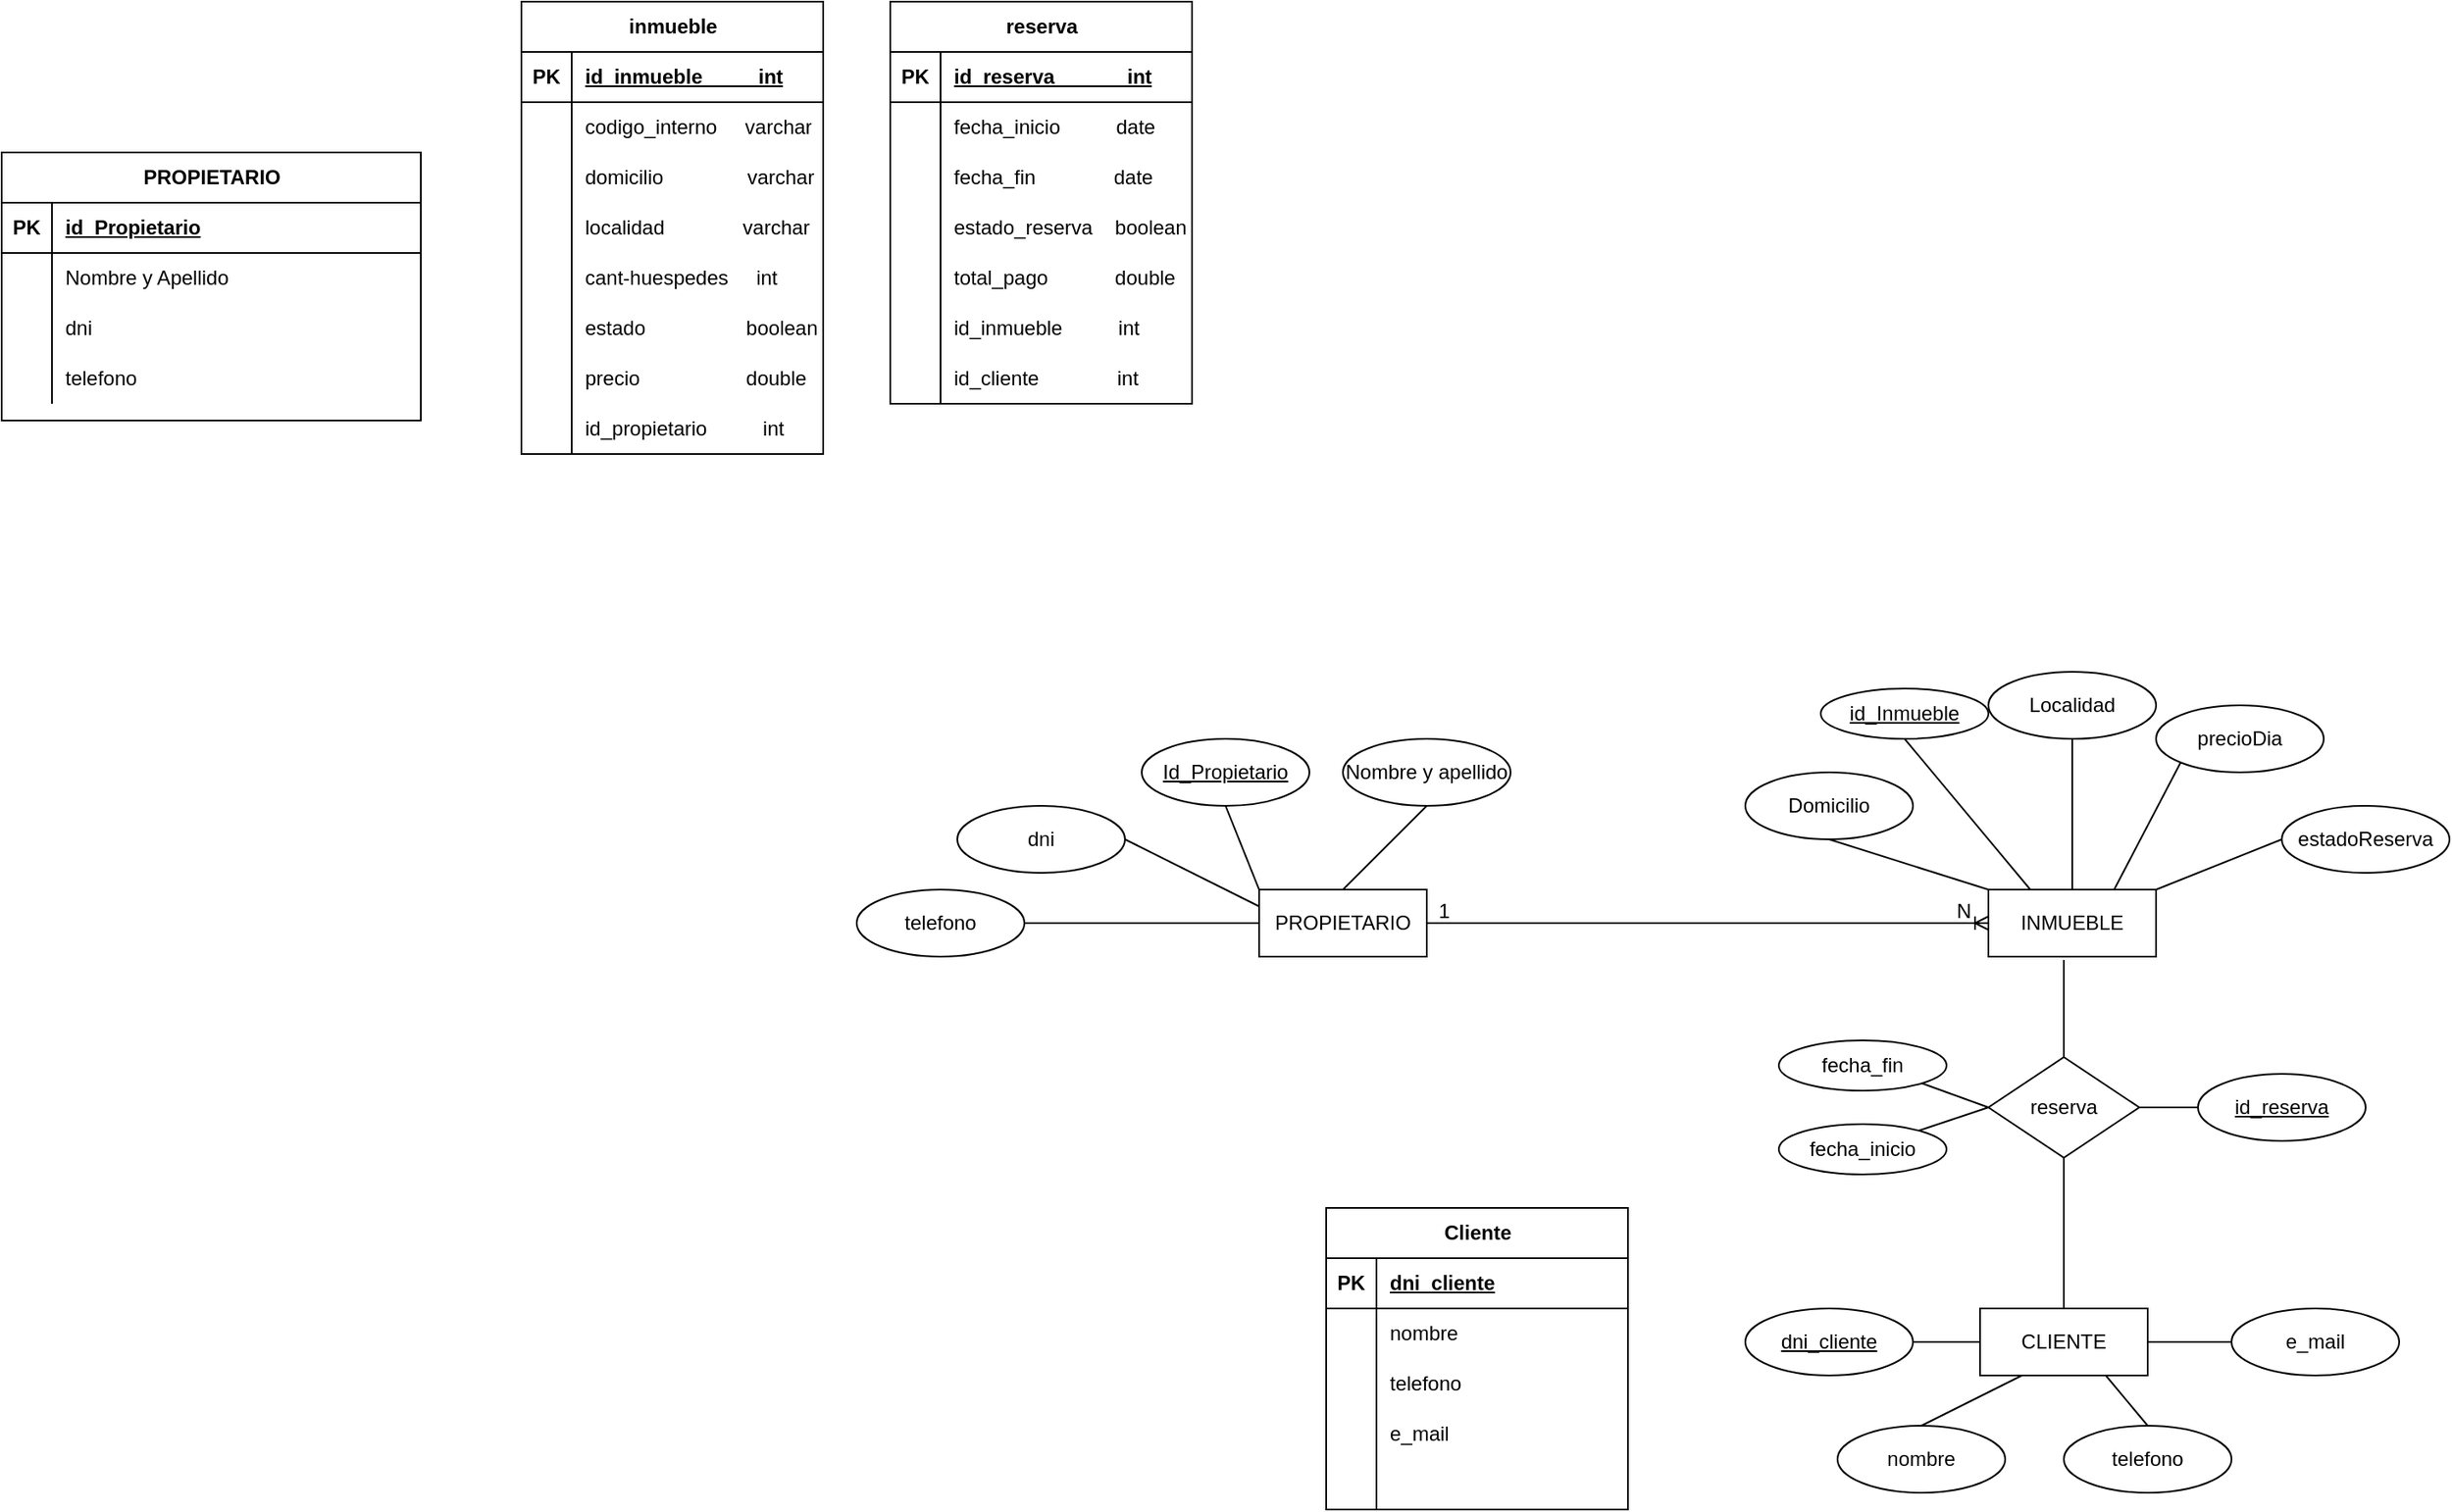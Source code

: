 <mxfile version="24.7.7">
  <diagram id="R2lEEEUBdFMjLlhIrx00" name="Page-1">
    <mxGraphModel dx="1776" dy="457" grid="1" gridSize="10" guides="1" tooltips="1" connect="1" arrows="1" fold="1" page="1" pageScale="1" pageWidth="850" pageHeight="1100" math="0" shadow="0" extFonts="Permanent Marker^https://fonts.googleapis.com/css?family=Permanent+Marker">
      <root>
        <mxCell id="0" />
        <mxCell id="1" parent="0" />
        <mxCell id="k9vTF0XzBGz0svsKnAaI-2" value="PROPIETARIO" style="whiteSpace=wrap;html=1;align=center;" parent="1" vertex="1">
          <mxGeometry x="-20" y="590" width="100" height="40" as="geometry" />
        </mxCell>
        <mxCell id="k9vTF0XzBGz0svsKnAaI-3" value="INMUEBLE" style="whiteSpace=wrap;html=1;align=center;" parent="1" vertex="1">
          <mxGeometry x="415" y="590" width="100" height="40" as="geometry" />
        </mxCell>
        <mxCell id="k9vTF0XzBGz0svsKnAaI-5" value="Id_Propietario" style="ellipse;whiteSpace=wrap;html=1;align=center;fontStyle=4;" parent="1" vertex="1">
          <mxGeometry x="-90" y="500" width="100" height="40" as="geometry" />
        </mxCell>
        <mxCell id="k9vTF0XzBGz0svsKnAaI-6" value="" style="endArrow=none;html=1;rounded=0;entryX=0;entryY=0;entryDx=0;entryDy=0;exitX=0.5;exitY=1;exitDx=0;exitDy=0;" parent="1" source="k9vTF0XzBGz0svsKnAaI-5" target="k9vTF0XzBGz0svsKnAaI-2" edge="1">
          <mxGeometry relative="1" as="geometry">
            <mxPoint x="-20" y="530" as="sourcePoint" />
            <mxPoint x="140" y="530" as="targetPoint" />
          </mxGeometry>
        </mxCell>
        <mxCell id="k9vTF0XzBGz0svsKnAaI-7" value="Domicilio" style="ellipse;whiteSpace=wrap;html=1;align=center;" parent="1" vertex="1">
          <mxGeometry x="270" y="520" width="100" height="40" as="geometry" />
        </mxCell>
        <mxCell id="k9vTF0XzBGz0svsKnAaI-9" value="" style="endArrow=none;html=1;rounded=0;exitX=0.5;exitY=1;exitDx=0;exitDy=0;entryX=0;entryY=0;entryDx=0;entryDy=0;" parent="1" source="k9vTF0XzBGz0svsKnAaI-7" target="k9vTF0XzBGz0svsKnAaI-3" edge="1">
          <mxGeometry relative="1" as="geometry">
            <mxPoint x="220" y="650" as="sourcePoint" />
            <mxPoint x="380" y="650" as="targetPoint" />
          </mxGeometry>
        </mxCell>
        <mxCell id="k9vTF0XzBGz0svsKnAaI-10" value="Nombre y apellido" style="ellipse;whiteSpace=wrap;html=1;align=center;" parent="1" vertex="1">
          <mxGeometry x="30" y="500" width="100" height="40" as="geometry" />
        </mxCell>
        <mxCell id="k9vTF0XzBGz0svsKnAaI-11" value="" style="endArrow=none;html=1;rounded=0;exitX=0.5;exitY=0;exitDx=0;exitDy=0;entryX=0.5;entryY=1;entryDx=0;entryDy=0;" parent="1" source="k9vTF0XzBGz0svsKnAaI-2" target="k9vTF0XzBGz0svsKnAaI-10" edge="1">
          <mxGeometry relative="1" as="geometry">
            <mxPoint x="220" y="620" as="sourcePoint" />
            <mxPoint x="380" y="620" as="targetPoint" />
          </mxGeometry>
        </mxCell>
        <mxCell id="k9vTF0XzBGz0svsKnAaI-12" value="dni" style="ellipse;whiteSpace=wrap;html=1;align=center;" parent="1" vertex="1">
          <mxGeometry x="-200" y="540" width="100" height="40" as="geometry" />
        </mxCell>
        <mxCell id="k9vTF0XzBGz0svsKnAaI-13" value="" style="endArrow=none;html=1;rounded=0;exitX=1;exitY=0.5;exitDx=0;exitDy=0;entryX=0;entryY=0.25;entryDx=0;entryDy=0;" parent="1" source="k9vTF0XzBGz0svsKnAaI-12" target="k9vTF0XzBGz0svsKnAaI-2" edge="1">
          <mxGeometry relative="1" as="geometry">
            <mxPoint x="-110" y="570" as="sourcePoint" />
            <mxPoint x="50" y="570" as="targetPoint" />
          </mxGeometry>
        </mxCell>
        <mxCell id="k9vTF0XzBGz0svsKnAaI-15" value="id_Inmueble" style="ellipse;whiteSpace=wrap;html=1;align=center;fontStyle=4;" parent="1" vertex="1">
          <mxGeometry x="315" y="470" width="100" height="30" as="geometry" />
        </mxCell>
        <mxCell id="k9vTF0XzBGz0svsKnAaI-16" value="" style="endArrow=none;html=1;rounded=0;exitX=0.5;exitY=1;exitDx=0;exitDy=0;entryX=0.25;entryY=0;entryDx=0;entryDy=0;" parent="1" source="k9vTF0XzBGz0svsKnAaI-15" target="k9vTF0XzBGz0svsKnAaI-3" edge="1">
          <mxGeometry relative="1" as="geometry">
            <mxPoint x="300" y="570" as="sourcePoint" />
            <mxPoint x="460" y="570" as="targetPoint" />
          </mxGeometry>
        </mxCell>
        <mxCell id="k9vTF0XzBGz0svsKnAaI-17" value="Localidad" style="ellipse;whiteSpace=wrap;html=1;align=center;" parent="1" vertex="1">
          <mxGeometry x="415" y="460" width="100" height="40" as="geometry" />
        </mxCell>
        <mxCell id="k9vTF0XzBGz0svsKnAaI-18" value="" style="endArrow=none;html=1;rounded=0;exitX=0.5;exitY=1;exitDx=0;exitDy=0;entryX=0.5;entryY=0;entryDx=0;entryDy=0;" parent="1" source="k9vTF0XzBGz0svsKnAaI-17" target="k9vTF0XzBGz0svsKnAaI-3" edge="1">
          <mxGeometry relative="1" as="geometry">
            <mxPoint x="300" y="570" as="sourcePoint" />
            <mxPoint x="460" y="570" as="targetPoint" />
          </mxGeometry>
        </mxCell>
        <mxCell id="k9vTF0XzBGz0svsKnAaI-19" value="precioDia" style="ellipse;whiteSpace=wrap;html=1;align=center;" parent="1" vertex="1">
          <mxGeometry x="515" y="480" width="100" height="40" as="geometry" />
        </mxCell>
        <mxCell id="k9vTF0XzBGz0svsKnAaI-20" value="" style="endArrow=none;html=1;rounded=0;exitX=0.75;exitY=0;exitDx=0;exitDy=0;entryX=0;entryY=1;entryDx=0;entryDy=0;" parent="1" source="k9vTF0XzBGz0svsKnAaI-3" target="k9vTF0XzBGz0svsKnAaI-19" edge="1">
          <mxGeometry relative="1" as="geometry">
            <mxPoint x="500" y="570" as="sourcePoint" />
            <mxPoint x="660" y="570" as="targetPoint" />
          </mxGeometry>
        </mxCell>
        <mxCell id="k9vTF0XzBGz0svsKnAaI-21" value="estadoReserva" style="ellipse;whiteSpace=wrap;html=1;align=center;" parent="1" vertex="1">
          <mxGeometry x="590" y="540" width="100" height="40" as="geometry" />
        </mxCell>
        <mxCell id="k9vTF0XzBGz0svsKnAaI-22" value="" style="endArrow=none;html=1;rounded=0;exitX=1;exitY=0;exitDx=0;exitDy=0;entryX=0;entryY=0.5;entryDx=0;entryDy=0;" parent="1" source="k9vTF0XzBGz0svsKnAaI-3" target="k9vTF0XzBGz0svsKnAaI-21" edge="1">
          <mxGeometry relative="1" as="geometry">
            <mxPoint x="500" y="570" as="sourcePoint" />
            <mxPoint x="660" y="570" as="targetPoint" />
          </mxGeometry>
        </mxCell>
        <mxCell id="36W9TTaz1gDTh8flbX_E-1" value="inmueble" style="shape=table;startSize=30;container=1;collapsible=1;childLayout=tableLayout;fixedRows=1;rowLines=0;fontStyle=1;align=center;resizeLast=1;html=1;" vertex="1" parent="1">
          <mxGeometry x="-460" y="60" width="180" height="270" as="geometry" />
        </mxCell>
        <mxCell id="36W9TTaz1gDTh8flbX_E-2" value="" style="shape=tableRow;horizontal=0;startSize=0;swimlaneHead=0;swimlaneBody=0;fillColor=none;collapsible=0;dropTarget=0;points=[[0,0.5],[1,0.5]];portConstraint=eastwest;top=0;left=0;right=0;bottom=1;" vertex="1" parent="36W9TTaz1gDTh8flbX_E-1">
          <mxGeometry y="30" width="180" height="30" as="geometry" />
        </mxCell>
        <mxCell id="36W9TTaz1gDTh8flbX_E-3" value="PK" style="shape=partialRectangle;connectable=0;fillColor=none;top=0;left=0;bottom=0;right=0;fontStyle=1;overflow=hidden;whiteSpace=wrap;html=1;" vertex="1" parent="36W9TTaz1gDTh8flbX_E-2">
          <mxGeometry width="30" height="30" as="geometry">
            <mxRectangle width="30" height="30" as="alternateBounds" />
          </mxGeometry>
        </mxCell>
        <mxCell id="36W9TTaz1gDTh8flbX_E-4" value="id_inmueble&amp;nbsp; &amp;nbsp; &amp;nbsp; &amp;nbsp; &amp;nbsp; int" style="shape=partialRectangle;connectable=0;fillColor=none;top=0;left=0;bottom=0;right=0;align=left;spacingLeft=6;fontStyle=5;overflow=hidden;whiteSpace=wrap;html=1;" vertex="1" parent="36W9TTaz1gDTh8flbX_E-2">
          <mxGeometry x="30" width="150" height="30" as="geometry">
            <mxRectangle width="150" height="30" as="alternateBounds" />
          </mxGeometry>
        </mxCell>
        <mxCell id="36W9TTaz1gDTh8flbX_E-5" value="" style="shape=tableRow;horizontal=0;startSize=0;swimlaneHead=0;swimlaneBody=0;fillColor=none;collapsible=0;dropTarget=0;points=[[0,0.5],[1,0.5]];portConstraint=eastwest;top=0;left=0;right=0;bottom=0;" vertex="1" parent="36W9TTaz1gDTh8flbX_E-1">
          <mxGeometry y="60" width="180" height="30" as="geometry" />
        </mxCell>
        <mxCell id="36W9TTaz1gDTh8flbX_E-6" value="" style="shape=partialRectangle;connectable=0;fillColor=none;top=0;left=0;bottom=0;right=0;editable=1;overflow=hidden;whiteSpace=wrap;html=1;" vertex="1" parent="36W9TTaz1gDTh8flbX_E-5">
          <mxGeometry width="30" height="30" as="geometry">
            <mxRectangle width="30" height="30" as="alternateBounds" />
          </mxGeometry>
        </mxCell>
        <mxCell id="36W9TTaz1gDTh8flbX_E-7" value="codigo_interno&amp;nbsp; &amp;nbsp; &amp;nbsp;varchar" style="shape=partialRectangle;connectable=0;fillColor=none;top=0;left=0;bottom=0;right=0;align=left;spacingLeft=6;overflow=hidden;whiteSpace=wrap;html=1;" vertex="1" parent="36W9TTaz1gDTh8flbX_E-5">
          <mxGeometry x="30" width="150" height="30" as="geometry">
            <mxRectangle width="150" height="30" as="alternateBounds" />
          </mxGeometry>
        </mxCell>
        <mxCell id="36W9TTaz1gDTh8flbX_E-8" value="" style="shape=tableRow;horizontal=0;startSize=0;swimlaneHead=0;swimlaneBody=0;fillColor=none;collapsible=0;dropTarget=0;points=[[0,0.5],[1,0.5]];portConstraint=eastwest;top=0;left=0;right=0;bottom=0;" vertex="1" parent="36W9TTaz1gDTh8flbX_E-1">
          <mxGeometry y="90" width="180" height="30" as="geometry" />
        </mxCell>
        <mxCell id="36W9TTaz1gDTh8flbX_E-9" value="" style="shape=partialRectangle;connectable=0;fillColor=none;top=0;left=0;bottom=0;right=0;editable=1;overflow=hidden;whiteSpace=wrap;html=1;" vertex="1" parent="36W9TTaz1gDTh8flbX_E-8">
          <mxGeometry width="30" height="30" as="geometry">
            <mxRectangle width="30" height="30" as="alternateBounds" />
          </mxGeometry>
        </mxCell>
        <mxCell id="36W9TTaz1gDTh8flbX_E-10" value="domicilio&amp;nbsp; &amp;nbsp; &amp;nbsp; &amp;nbsp; &amp;nbsp; &amp;nbsp; &amp;nbsp; &amp;nbsp;varchar" style="shape=partialRectangle;connectable=0;fillColor=none;top=0;left=0;bottom=0;right=0;align=left;spacingLeft=6;overflow=hidden;whiteSpace=wrap;html=1;" vertex="1" parent="36W9TTaz1gDTh8flbX_E-8">
          <mxGeometry x="30" width="150" height="30" as="geometry">
            <mxRectangle width="150" height="30" as="alternateBounds" />
          </mxGeometry>
        </mxCell>
        <mxCell id="36W9TTaz1gDTh8flbX_E-11" value="" style="shape=tableRow;horizontal=0;startSize=0;swimlaneHead=0;swimlaneBody=0;fillColor=none;collapsible=0;dropTarget=0;points=[[0,0.5],[1,0.5]];portConstraint=eastwest;top=0;left=0;right=0;bottom=0;" vertex="1" parent="36W9TTaz1gDTh8flbX_E-1">
          <mxGeometry y="120" width="180" height="30" as="geometry" />
        </mxCell>
        <mxCell id="36W9TTaz1gDTh8flbX_E-12" value="" style="shape=partialRectangle;connectable=0;fillColor=none;top=0;left=0;bottom=0;right=0;editable=1;overflow=hidden;whiteSpace=wrap;html=1;" vertex="1" parent="36W9TTaz1gDTh8flbX_E-11">
          <mxGeometry width="30" height="30" as="geometry">
            <mxRectangle width="30" height="30" as="alternateBounds" />
          </mxGeometry>
        </mxCell>
        <mxCell id="36W9TTaz1gDTh8flbX_E-13" value="localidad&amp;nbsp; &amp;nbsp; &amp;nbsp; &amp;nbsp; &amp;nbsp; &amp;nbsp; &amp;nbsp; varchar" style="shape=partialRectangle;connectable=0;fillColor=none;top=0;left=0;bottom=0;right=0;align=left;spacingLeft=6;overflow=hidden;whiteSpace=wrap;html=1;" vertex="1" parent="36W9TTaz1gDTh8flbX_E-11">
          <mxGeometry x="30" width="150" height="30" as="geometry">
            <mxRectangle width="150" height="30" as="alternateBounds" />
          </mxGeometry>
        </mxCell>
        <mxCell id="36W9TTaz1gDTh8flbX_E-39" value="" style="shape=tableRow;horizontal=0;startSize=0;swimlaneHead=0;swimlaneBody=0;fillColor=none;collapsible=0;dropTarget=0;points=[[0,0.5],[1,0.5]];portConstraint=eastwest;top=0;left=0;right=0;bottom=0;" vertex="1" parent="36W9TTaz1gDTh8flbX_E-1">
          <mxGeometry y="150" width="180" height="30" as="geometry" />
        </mxCell>
        <mxCell id="36W9TTaz1gDTh8flbX_E-40" value="" style="shape=partialRectangle;connectable=0;fillColor=none;top=0;left=0;bottom=0;right=0;editable=1;overflow=hidden;whiteSpace=wrap;html=1;" vertex="1" parent="36W9TTaz1gDTh8flbX_E-39">
          <mxGeometry width="30" height="30" as="geometry">
            <mxRectangle width="30" height="30" as="alternateBounds" />
          </mxGeometry>
        </mxCell>
        <mxCell id="36W9TTaz1gDTh8flbX_E-41" value="cant-huespedes&amp;nbsp; &amp;nbsp; &amp;nbsp;int" style="shape=partialRectangle;connectable=0;fillColor=none;top=0;left=0;bottom=0;right=0;align=left;spacingLeft=6;overflow=hidden;whiteSpace=wrap;html=1;" vertex="1" parent="36W9TTaz1gDTh8flbX_E-39">
          <mxGeometry x="30" width="150" height="30" as="geometry">
            <mxRectangle width="150" height="30" as="alternateBounds" />
          </mxGeometry>
        </mxCell>
        <mxCell id="36W9TTaz1gDTh8flbX_E-42" value="" style="shape=tableRow;horizontal=0;startSize=0;swimlaneHead=0;swimlaneBody=0;fillColor=none;collapsible=0;dropTarget=0;points=[[0,0.5],[1,0.5]];portConstraint=eastwest;top=0;left=0;right=0;bottom=0;" vertex="1" parent="36W9TTaz1gDTh8flbX_E-1">
          <mxGeometry y="180" width="180" height="30" as="geometry" />
        </mxCell>
        <mxCell id="36W9TTaz1gDTh8flbX_E-43" value="" style="shape=partialRectangle;connectable=0;fillColor=none;top=0;left=0;bottom=0;right=0;editable=1;overflow=hidden;whiteSpace=wrap;html=1;" vertex="1" parent="36W9TTaz1gDTh8flbX_E-42">
          <mxGeometry width="30" height="30" as="geometry">
            <mxRectangle width="30" height="30" as="alternateBounds" />
          </mxGeometry>
        </mxCell>
        <mxCell id="36W9TTaz1gDTh8flbX_E-44" value="estado&amp;nbsp; &amp;nbsp; &amp;nbsp; &amp;nbsp; &amp;nbsp; &amp;nbsp; &amp;nbsp; &amp;nbsp; &amp;nbsp; boolean" style="shape=partialRectangle;connectable=0;fillColor=none;top=0;left=0;bottom=0;right=0;align=left;spacingLeft=6;overflow=hidden;whiteSpace=wrap;html=1;" vertex="1" parent="36W9TTaz1gDTh8flbX_E-42">
          <mxGeometry x="30" width="150" height="30" as="geometry">
            <mxRectangle width="150" height="30" as="alternateBounds" />
          </mxGeometry>
        </mxCell>
        <mxCell id="36W9TTaz1gDTh8flbX_E-45" value="" style="shape=tableRow;horizontal=0;startSize=0;swimlaneHead=0;swimlaneBody=0;fillColor=none;collapsible=0;dropTarget=0;points=[[0,0.5],[1,0.5]];portConstraint=eastwest;top=0;left=0;right=0;bottom=0;" vertex="1" parent="36W9TTaz1gDTh8flbX_E-1">
          <mxGeometry y="210" width="180" height="30" as="geometry" />
        </mxCell>
        <mxCell id="36W9TTaz1gDTh8flbX_E-46" value="" style="shape=partialRectangle;connectable=0;fillColor=none;top=0;left=0;bottom=0;right=0;editable=1;overflow=hidden;whiteSpace=wrap;html=1;" vertex="1" parent="36W9TTaz1gDTh8flbX_E-45">
          <mxGeometry width="30" height="30" as="geometry">
            <mxRectangle width="30" height="30" as="alternateBounds" />
          </mxGeometry>
        </mxCell>
        <mxCell id="36W9TTaz1gDTh8flbX_E-47" value="precio&amp;nbsp; &amp;nbsp; &amp;nbsp; &amp;nbsp; &amp;nbsp; &amp;nbsp; &amp;nbsp; &amp;nbsp; &amp;nbsp; &amp;nbsp;double" style="shape=partialRectangle;connectable=0;fillColor=none;top=0;left=0;bottom=0;right=0;align=left;spacingLeft=6;overflow=hidden;whiteSpace=wrap;html=1;" vertex="1" parent="36W9TTaz1gDTh8flbX_E-45">
          <mxGeometry x="30" width="150" height="30" as="geometry">
            <mxRectangle width="150" height="30" as="alternateBounds" />
          </mxGeometry>
        </mxCell>
        <mxCell id="36W9TTaz1gDTh8flbX_E-48" value="" style="shape=tableRow;horizontal=0;startSize=0;swimlaneHead=0;swimlaneBody=0;fillColor=none;collapsible=0;dropTarget=0;points=[[0,0.5],[1,0.5]];portConstraint=eastwest;top=0;left=0;right=0;bottom=0;" vertex="1" parent="36W9TTaz1gDTh8flbX_E-1">
          <mxGeometry y="240" width="180" height="30" as="geometry" />
        </mxCell>
        <mxCell id="36W9TTaz1gDTh8flbX_E-49" value="" style="shape=partialRectangle;connectable=0;fillColor=none;top=0;left=0;bottom=0;right=0;editable=1;overflow=hidden;whiteSpace=wrap;html=1;" vertex="1" parent="36W9TTaz1gDTh8flbX_E-48">
          <mxGeometry width="30" height="30" as="geometry">
            <mxRectangle width="30" height="30" as="alternateBounds" />
          </mxGeometry>
        </mxCell>
        <mxCell id="36W9TTaz1gDTh8flbX_E-50" value="id_propietario&amp;nbsp; &amp;nbsp; &amp;nbsp; &amp;nbsp; &amp;nbsp; int" style="shape=partialRectangle;connectable=0;fillColor=none;top=0;left=0;bottom=0;right=0;align=left;spacingLeft=6;overflow=hidden;whiteSpace=wrap;html=1;" vertex="1" parent="36W9TTaz1gDTh8flbX_E-48">
          <mxGeometry x="30" width="150" height="30" as="geometry">
            <mxRectangle width="150" height="30" as="alternateBounds" />
          </mxGeometry>
        </mxCell>
        <mxCell id="68LKa66sTXBmh44X6Io9-14" value="reserva" style="shape=rhombus;perimeter=rhombusPerimeter;whiteSpace=wrap;html=1;align=center;" vertex="1" parent="1">
          <mxGeometry x="415" y="690" width="90" height="60" as="geometry" />
        </mxCell>
        <mxCell id="BcZlym96W-LgVOCmp7MK-17" value="PROPIETARIO" style="shape=table;startSize=30;container=1;collapsible=1;childLayout=tableLayout;fixedRows=1;rowLines=0;fontStyle=1;align=center;resizeLast=1;html=1;" vertex="1" parent="1">
          <mxGeometry x="-770" y="150" width="250" height="160" as="geometry" />
        </mxCell>
        <mxCell id="BcZlym96W-LgVOCmp7MK-18" value="" style="shape=tableRow;horizontal=0;startSize=0;swimlaneHead=0;swimlaneBody=0;fillColor=none;collapsible=0;dropTarget=0;points=[[0,0.5],[1,0.5]];portConstraint=eastwest;top=0;left=0;right=0;bottom=1;" vertex="1" parent="BcZlym96W-LgVOCmp7MK-17">
          <mxGeometry y="30" width="250" height="30" as="geometry" />
        </mxCell>
        <mxCell id="BcZlym96W-LgVOCmp7MK-19" value="PK" style="shape=partialRectangle;connectable=0;fillColor=none;top=0;left=0;bottom=0;right=0;fontStyle=1;overflow=hidden;whiteSpace=wrap;html=1;" vertex="1" parent="BcZlym96W-LgVOCmp7MK-18">
          <mxGeometry width="30" height="30" as="geometry">
            <mxRectangle width="30" height="30" as="alternateBounds" />
          </mxGeometry>
        </mxCell>
        <mxCell id="BcZlym96W-LgVOCmp7MK-20" value="id_Propietario" style="shape=partialRectangle;connectable=0;fillColor=none;top=0;left=0;bottom=0;right=0;align=left;spacingLeft=6;fontStyle=5;overflow=hidden;whiteSpace=wrap;html=1;" vertex="1" parent="BcZlym96W-LgVOCmp7MK-18">
          <mxGeometry x="30" width="220" height="30" as="geometry">
            <mxRectangle width="220" height="30" as="alternateBounds" />
          </mxGeometry>
        </mxCell>
        <mxCell id="BcZlym96W-LgVOCmp7MK-21" value="" style="shape=tableRow;horizontal=0;startSize=0;swimlaneHead=0;swimlaneBody=0;fillColor=none;collapsible=0;dropTarget=0;points=[[0,0.5],[1,0.5]];portConstraint=eastwest;top=0;left=0;right=0;bottom=0;" vertex="1" parent="BcZlym96W-LgVOCmp7MK-17">
          <mxGeometry y="60" width="250" height="30" as="geometry" />
        </mxCell>
        <mxCell id="BcZlym96W-LgVOCmp7MK-22" value="" style="shape=partialRectangle;connectable=0;fillColor=none;top=0;left=0;bottom=0;right=0;editable=1;overflow=hidden;whiteSpace=wrap;html=1;" vertex="1" parent="BcZlym96W-LgVOCmp7MK-21">
          <mxGeometry width="30" height="30" as="geometry">
            <mxRectangle width="30" height="30" as="alternateBounds" />
          </mxGeometry>
        </mxCell>
        <mxCell id="BcZlym96W-LgVOCmp7MK-23" value="Nombre y Apellido" style="shape=partialRectangle;connectable=0;fillColor=none;top=0;left=0;bottom=0;right=0;align=left;spacingLeft=6;overflow=hidden;whiteSpace=wrap;html=1;" vertex="1" parent="BcZlym96W-LgVOCmp7MK-21">
          <mxGeometry x="30" width="220" height="30" as="geometry">
            <mxRectangle width="220" height="30" as="alternateBounds" />
          </mxGeometry>
        </mxCell>
        <mxCell id="BcZlym96W-LgVOCmp7MK-24" value="" style="shape=tableRow;horizontal=0;startSize=0;swimlaneHead=0;swimlaneBody=0;fillColor=none;collapsible=0;dropTarget=0;points=[[0,0.5],[1,0.5]];portConstraint=eastwest;top=0;left=0;right=0;bottom=0;" vertex="1" parent="BcZlym96W-LgVOCmp7MK-17">
          <mxGeometry y="90" width="250" height="30" as="geometry" />
        </mxCell>
        <mxCell id="BcZlym96W-LgVOCmp7MK-25" value="" style="shape=partialRectangle;connectable=0;fillColor=none;top=0;left=0;bottom=0;right=0;editable=1;overflow=hidden;whiteSpace=wrap;html=1;" vertex="1" parent="BcZlym96W-LgVOCmp7MK-24">
          <mxGeometry width="30" height="30" as="geometry">
            <mxRectangle width="30" height="30" as="alternateBounds" />
          </mxGeometry>
        </mxCell>
        <mxCell id="BcZlym96W-LgVOCmp7MK-26" value="dni" style="shape=partialRectangle;connectable=0;fillColor=none;top=0;left=0;bottom=0;right=0;align=left;spacingLeft=6;overflow=hidden;whiteSpace=wrap;html=1;" vertex="1" parent="BcZlym96W-LgVOCmp7MK-24">
          <mxGeometry x="30" width="220" height="30" as="geometry">
            <mxRectangle width="220" height="30" as="alternateBounds" />
          </mxGeometry>
        </mxCell>
        <mxCell id="BcZlym96W-LgVOCmp7MK-27" value="" style="shape=tableRow;horizontal=0;startSize=0;swimlaneHead=0;swimlaneBody=0;fillColor=none;collapsible=0;dropTarget=0;points=[[0,0.5],[1,0.5]];portConstraint=eastwest;top=0;left=0;right=0;bottom=0;" vertex="1" parent="BcZlym96W-LgVOCmp7MK-17">
          <mxGeometry y="120" width="250" height="30" as="geometry" />
        </mxCell>
        <mxCell id="BcZlym96W-LgVOCmp7MK-28" value="" style="shape=partialRectangle;connectable=0;fillColor=none;top=0;left=0;bottom=0;right=0;editable=1;overflow=hidden;whiteSpace=wrap;html=1;" vertex="1" parent="BcZlym96W-LgVOCmp7MK-27">
          <mxGeometry width="30" height="30" as="geometry">
            <mxRectangle width="30" height="30" as="alternateBounds" />
          </mxGeometry>
        </mxCell>
        <mxCell id="BcZlym96W-LgVOCmp7MK-29" value="telefono" style="shape=partialRectangle;connectable=0;fillColor=none;top=0;left=0;bottom=0;right=0;align=left;spacingLeft=6;overflow=hidden;whiteSpace=wrap;html=1;" vertex="1" parent="BcZlym96W-LgVOCmp7MK-27">
          <mxGeometry x="30" width="220" height="30" as="geometry">
            <mxRectangle width="220" height="30" as="alternateBounds" />
          </mxGeometry>
        </mxCell>
        <mxCell id="36W9TTaz1gDTh8flbX_E-55" value="reserva" style="shape=table;startSize=30;container=1;collapsible=1;childLayout=tableLayout;fixedRows=1;rowLines=0;fontStyle=1;align=center;resizeLast=1;html=1;" vertex="1" parent="1">
          <mxGeometry x="-240" y="60" width="180" height="240" as="geometry" />
        </mxCell>
        <mxCell id="36W9TTaz1gDTh8flbX_E-56" value="" style="shape=tableRow;horizontal=0;startSize=0;swimlaneHead=0;swimlaneBody=0;fillColor=none;collapsible=0;dropTarget=0;points=[[0,0.5],[1,0.5]];portConstraint=eastwest;top=0;left=0;right=0;bottom=1;" vertex="1" parent="36W9TTaz1gDTh8flbX_E-55">
          <mxGeometry y="30" width="180" height="30" as="geometry" />
        </mxCell>
        <mxCell id="36W9TTaz1gDTh8flbX_E-57" value="PK" style="shape=partialRectangle;connectable=0;fillColor=none;top=0;left=0;bottom=0;right=0;fontStyle=1;overflow=hidden;whiteSpace=wrap;html=1;" vertex="1" parent="36W9TTaz1gDTh8flbX_E-56">
          <mxGeometry width="30" height="30" as="geometry">
            <mxRectangle width="30" height="30" as="alternateBounds" />
          </mxGeometry>
        </mxCell>
        <mxCell id="36W9TTaz1gDTh8flbX_E-58" value="id_reserva&amp;nbsp; &amp;nbsp; &amp;nbsp; &amp;nbsp; &amp;nbsp; &amp;nbsp; &amp;nbsp;int" style="shape=partialRectangle;connectable=0;fillColor=none;top=0;left=0;bottom=0;right=0;align=left;spacingLeft=6;fontStyle=5;overflow=hidden;whiteSpace=wrap;html=1;" vertex="1" parent="36W9TTaz1gDTh8flbX_E-56">
          <mxGeometry x="30" width="150" height="30" as="geometry">
            <mxRectangle width="150" height="30" as="alternateBounds" />
          </mxGeometry>
        </mxCell>
        <mxCell id="36W9TTaz1gDTh8flbX_E-59" value="" style="shape=tableRow;horizontal=0;startSize=0;swimlaneHead=0;swimlaneBody=0;fillColor=none;collapsible=0;dropTarget=0;points=[[0,0.5],[1,0.5]];portConstraint=eastwest;top=0;left=0;right=0;bottom=0;" vertex="1" parent="36W9TTaz1gDTh8flbX_E-55">
          <mxGeometry y="60" width="180" height="30" as="geometry" />
        </mxCell>
        <mxCell id="36W9TTaz1gDTh8flbX_E-60" value="" style="shape=partialRectangle;connectable=0;fillColor=none;top=0;left=0;bottom=0;right=0;editable=1;overflow=hidden;whiteSpace=wrap;html=1;" vertex="1" parent="36W9TTaz1gDTh8flbX_E-59">
          <mxGeometry width="30" height="30" as="geometry">
            <mxRectangle width="30" height="30" as="alternateBounds" />
          </mxGeometry>
        </mxCell>
        <mxCell id="36W9TTaz1gDTh8flbX_E-61" value="fecha_inicio&amp;nbsp; &amp;nbsp; &amp;nbsp; &amp;nbsp; &amp;nbsp; date" style="shape=partialRectangle;connectable=0;fillColor=none;top=0;left=0;bottom=0;right=0;align=left;spacingLeft=6;overflow=hidden;whiteSpace=wrap;html=1;" vertex="1" parent="36W9TTaz1gDTh8flbX_E-59">
          <mxGeometry x="30" width="150" height="30" as="geometry">
            <mxRectangle width="150" height="30" as="alternateBounds" />
          </mxGeometry>
        </mxCell>
        <mxCell id="36W9TTaz1gDTh8flbX_E-62" value="" style="shape=tableRow;horizontal=0;startSize=0;swimlaneHead=0;swimlaneBody=0;fillColor=none;collapsible=0;dropTarget=0;points=[[0,0.5],[1,0.5]];portConstraint=eastwest;top=0;left=0;right=0;bottom=0;" vertex="1" parent="36W9TTaz1gDTh8flbX_E-55">
          <mxGeometry y="90" width="180" height="30" as="geometry" />
        </mxCell>
        <mxCell id="36W9TTaz1gDTh8flbX_E-63" value="" style="shape=partialRectangle;connectable=0;fillColor=none;top=0;left=0;bottom=0;right=0;editable=1;overflow=hidden;whiteSpace=wrap;html=1;" vertex="1" parent="36W9TTaz1gDTh8flbX_E-62">
          <mxGeometry width="30" height="30" as="geometry">
            <mxRectangle width="30" height="30" as="alternateBounds" />
          </mxGeometry>
        </mxCell>
        <mxCell id="36W9TTaz1gDTh8flbX_E-64" value="fecha_fin&amp;nbsp; &amp;nbsp; &amp;nbsp; &amp;nbsp; &amp;nbsp; &amp;nbsp; &amp;nbsp; date" style="shape=partialRectangle;connectable=0;fillColor=none;top=0;left=0;bottom=0;right=0;align=left;spacingLeft=6;overflow=hidden;whiteSpace=wrap;html=1;" vertex="1" parent="36W9TTaz1gDTh8flbX_E-62">
          <mxGeometry x="30" width="150" height="30" as="geometry">
            <mxRectangle width="150" height="30" as="alternateBounds" />
          </mxGeometry>
        </mxCell>
        <mxCell id="36W9TTaz1gDTh8flbX_E-65" value="" style="shape=tableRow;horizontal=0;startSize=0;swimlaneHead=0;swimlaneBody=0;fillColor=none;collapsible=0;dropTarget=0;points=[[0,0.5],[1,0.5]];portConstraint=eastwest;top=0;left=0;right=0;bottom=0;" vertex="1" parent="36W9TTaz1gDTh8flbX_E-55">
          <mxGeometry y="120" width="180" height="30" as="geometry" />
        </mxCell>
        <mxCell id="36W9TTaz1gDTh8flbX_E-66" value="" style="shape=partialRectangle;connectable=0;fillColor=none;top=0;left=0;bottom=0;right=0;editable=1;overflow=hidden;whiteSpace=wrap;html=1;" vertex="1" parent="36W9TTaz1gDTh8flbX_E-65">
          <mxGeometry width="30" height="30" as="geometry">
            <mxRectangle width="30" height="30" as="alternateBounds" />
          </mxGeometry>
        </mxCell>
        <mxCell id="36W9TTaz1gDTh8flbX_E-67" value="estado_reserva&amp;nbsp; &amp;nbsp; boolean" style="shape=partialRectangle;connectable=0;fillColor=none;top=0;left=0;bottom=0;right=0;align=left;spacingLeft=6;overflow=hidden;whiteSpace=wrap;html=1;" vertex="1" parent="36W9TTaz1gDTh8flbX_E-65">
          <mxGeometry x="30" width="150" height="30" as="geometry">
            <mxRectangle width="150" height="30" as="alternateBounds" />
          </mxGeometry>
        </mxCell>
        <mxCell id="36W9TTaz1gDTh8flbX_E-68" value="" style="shape=tableRow;horizontal=0;startSize=0;swimlaneHead=0;swimlaneBody=0;fillColor=none;collapsible=0;dropTarget=0;points=[[0,0.5],[1,0.5]];portConstraint=eastwest;top=0;left=0;right=0;bottom=0;" vertex="1" parent="36W9TTaz1gDTh8flbX_E-55">
          <mxGeometry y="150" width="180" height="30" as="geometry" />
        </mxCell>
        <mxCell id="36W9TTaz1gDTh8flbX_E-69" value="" style="shape=partialRectangle;connectable=0;fillColor=none;top=0;left=0;bottom=0;right=0;editable=1;overflow=hidden;whiteSpace=wrap;html=1;" vertex="1" parent="36W9TTaz1gDTh8flbX_E-68">
          <mxGeometry width="30" height="30" as="geometry">
            <mxRectangle width="30" height="30" as="alternateBounds" />
          </mxGeometry>
        </mxCell>
        <mxCell id="36W9TTaz1gDTh8flbX_E-70" value="total_pago&amp;nbsp; &amp;nbsp; &amp;nbsp; &amp;nbsp; &amp;nbsp; &amp;nbsp; double" style="shape=partialRectangle;connectable=0;fillColor=none;top=0;left=0;bottom=0;right=0;align=left;spacingLeft=6;overflow=hidden;whiteSpace=wrap;html=1;" vertex="1" parent="36W9TTaz1gDTh8flbX_E-68">
          <mxGeometry x="30" width="150" height="30" as="geometry">
            <mxRectangle width="150" height="30" as="alternateBounds" />
          </mxGeometry>
        </mxCell>
        <mxCell id="36W9TTaz1gDTh8flbX_E-71" value="" style="shape=tableRow;horizontal=0;startSize=0;swimlaneHead=0;swimlaneBody=0;fillColor=none;collapsible=0;dropTarget=0;points=[[0,0.5],[1,0.5]];portConstraint=eastwest;top=0;left=0;right=0;bottom=0;" vertex="1" parent="36W9TTaz1gDTh8flbX_E-55">
          <mxGeometry y="180" width="180" height="30" as="geometry" />
        </mxCell>
        <mxCell id="36W9TTaz1gDTh8flbX_E-72" value="" style="shape=partialRectangle;connectable=0;fillColor=none;top=0;left=0;bottom=0;right=0;editable=1;overflow=hidden;whiteSpace=wrap;html=1;" vertex="1" parent="36W9TTaz1gDTh8flbX_E-71">
          <mxGeometry width="30" height="30" as="geometry">
            <mxRectangle width="30" height="30" as="alternateBounds" />
          </mxGeometry>
        </mxCell>
        <mxCell id="36W9TTaz1gDTh8flbX_E-73" value="id_inmueble&amp;nbsp; &amp;nbsp; &amp;nbsp; &amp;nbsp; &amp;nbsp; int" style="shape=partialRectangle;connectable=0;fillColor=none;top=0;left=0;bottom=0;right=0;align=left;spacingLeft=6;overflow=hidden;whiteSpace=wrap;html=1;" vertex="1" parent="36W9TTaz1gDTh8flbX_E-71">
          <mxGeometry x="30" width="150" height="30" as="geometry">
            <mxRectangle width="150" height="30" as="alternateBounds" />
          </mxGeometry>
        </mxCell>
        <mxCell id="36W9TTaz1gDTh8flbX_E-74" value="" style="shape=tableRow;horizontal=0;startSize=0;swimlaneHead=0;swimlaneBody=0;fillColor=none;collapsible=0;dropTarget=0;points=[[0,0.5],[1,0.5]];portConstraint=eastwest;top=0;left=0;right=0;bottom=0;" vertex="1" parent="36W9TTaz1gDTh8flbX_E-55">
          <mxGeometry y="210" width="180" height="30" as="geometry" />
        </mxCell>
        <mxCell id="36W9TTaz1gDTh8flbX_E-75" value="" style="shape=partialRectangle;connectable=0;fillColor=none;top=0;left=0;bottom=0;right=0;editable=1;overflow=hidden;whiteSpace=wrap;html=1;" vertex="1" parent="36W9TTaz1gDTh8flbX_E-74">
          <mxGeometry width="30" height="30" as="geometry">
            <mxRectangle width="30" height="30" as="alternateBounds" />
          </mxGeometry>
        </mxCell>
        <mxCell id="36W9TTaz1gDTh8flbX_E-76" value="id_cliente&amp;nbsp; &amp;nbsp; &amp;nbsp; &amp;nbsp; &amp;nbsp; &amp;nbsp; &amp;nbsp; int" style="shape=partialRectangle;connectable=0;fillColor=none;top=0;left=0;bottom=0;right=0;align=left;spacingLeft=6;overflow=hidden;whiteSpace=wrap;html=1;" vertex="1" parent="36W9TTaz1gDTh8flbX_E-74">
          <mxGeometry x="30" width="150" height="30" as="geometry">
            <mxRectangle width="150" height="30" as="alternateBounds" />
          </mxGeometry>
        </mxCell>
        <mxCell id="68LKa66sTXBmh44X6Io9-17" value="CLIENTE" style="whiteSpace=wrap;html=1;align=center;" vertex="1" parent="1">
          <mxGeometry x="410" y="840" width="100" height="40" as="geometry" />
        </mxCell>
        <mxCell id="68LKa66sTXBmh44X6Io9-22" value="nombre" style="ellipse;whiteSpace=wrap;html=1;align=center;" vertex="1" parent="1">
          <mxGeometry x="325" y="910" width="100" height="40" as="geometry" />
        </mxCell>
        <mxCell id="68LKa66sTXBmh44X6Io9-23" value="telefono" style="ellipse;whiteSpace=wrap;html=1;align=center;" vertex="1" parent="1">
          <mxGeometry x="460" y="910" width="100" height="40" as="geometry" />
        </mxCell>
        <mxCell id="68LKa66sTXBmh44X6Io9-24" value="e_mail" style="ellipse;whiteSpace=wrap;html=1;align=center;" vertex="1" parent="1">
          <mxGeometry x="560" y="840" width="100" height="40" as="geometry" />
        </mxCell>
        <mxCell id="68LKa66sTXBmh44X6Io9-25" value="" style="endArrow=none;html=1;rounded=0;exitX=1;exitY=0.5;exitDx=0;exitDy=0;entryX=0;entryY=0.5;entryDx=0;entryDy=0;" edge="1" parent="1" source="68LKa66sTXBmh44X6Io9-73" target="68LKa66sTXBmh44X6Io9-17">
          <mxGeometry relative="1" as="geometry">
            <mxPoint x="360" y="860" as="sourcePoint" />
            <mxPoint x="500" y="870" as="targetPoint" />
          </mxGeometry>
        </mxCell>
        <mxCell id="68LKa66sTXBmh44X6Io9-26" value="" style="endArrow=none;html=1;rounded=0;exitX=0.5;exitY=0;exitDx=0;exitDy=0;entryX=0.25;entryY=1;entryDx=0;entryDy=0;" edge="1" parent="1" source="68LKa66sTXBmh44X6Io9-22" target="68LKa66sTXBmh44X6Io9-17">
          <mxGeometry relative="1" as="geometry">
            <mxPoint x="340" y="870" as="sourcePoint" />
            <mxPoint x="500" y="870" as="targetPoint" />
          </mxGeometry>
        </mxCell>
        <mxCell id="68LKa66sTXBmh44X6Io9-29" value="" style="endArrow=none;html=1;rounded=0;exitX=0.5;exitY=0;exitDx=0;exitDy=0;entryX=0.75;entryY=1;entryDx=0;entryDy=0;" edge="1" parent="1" source="68LKa66sTXBmh44X6Io9-23" target="68LKa66sTXBmh44X6Io9-17">
          <mxGeometry relative="1" as="geometry">
            <mxPoint x="340" y="870" as="sourcePoint" />
            <mxPoint x="500" y="870" as="targetPoint" />
          </mxGeometry>
        </mxCell>
        <mxCell id="68LKa66sTXBmh44X6Io9-30" value="" style="endArrow=none;html=1;rounded=0;exitX=1;exitY=0.5;exitDx=0;exitDy=0;entryX=0;entryY=0.5;entryDx=0;entryDy=0;" edge="1" parent="1" source="68LKa66sTXBmh44X6Io9-17" target="68LKa66sTXBmh44X6Io9-24">
          <mxGeometry relative="1" as="geometry">
            <mxPoint x="340" y="870" as="sourcePoint" />
            <mxPoint x="500" y="870" as="targetPoint" />
          </mxGeometry>
        </mxCell>
        <mxCell id="68LKa66sTXBmh44X6Io9-38" value="" style="group" connectable="0" vertex="1" parent="1">
          <mxGeometry x="75" y="588" width="340" height="30" as="geometry" />
        </mxCell>
        <mxCell id="68LKa66sTXBmh44X6Io9-35" value="1" style="text;html=1;align=center;verticalAlign=middle;resizable=0;points=[];autosize=1;strokeColor=none;fillColor=none;" vertex="1" parent="68LKa66sTXBmh44X6Io9-38">
          <mxGeometry width="30" height="30" as="geometry" />
        </mxCell>
        <mxCell id="68LKa66sTXBmh44X6Io9-36" value="N" style="text;html=1;align=center;verticalAlign=middle;resizable=0;points=[];autosize=1;strokeColor=none;fillColor=none;" vertex="1" parent="68LKa66sTXBmh44X6Io9-38">
          <mxGeometry x="310" width="30" height="30" as="geometry" />
        </mxCell>
        <mxCell id="68LKa66sTXBmh44X6Io9-42" value="" style="endArrow=none;html=1;rounded=0;entryX=1;entryY=1;entryDx=0;entryDy=0;exitX=0;exitY=0.5;exitDx=0;exitDy=0;" edge="1" parent="1" source="68LKa66sTXBmh44X6Io9-14" target="68LKa66sTXBmh44X6Io9-46">
          <mxGeometry relative="1" as="geometry">
            <mxPoint x="410" y="720" as="sourcePoint" />
            <mxPoint x="565" y="690" as="targetPoint" />
          </mxGeometry>
        </mxCell>
        <mxCell id="68LKa66sTXBmh44X6Io9-45" value="" style="endArrow=none;html=1;rounded=0;exitX=0;exitY=0.5;exitDx=0;exitDy=0;" edge="1" parent="1" source="68LKa66sTXBmh44X6Io9-14" target="68LKa66sTXBmh44X6Io9-50">
          <mxGeometry relative="1" as="geometry">
            <mxPoint x="490" y="760" as="sourcePoint" />
            <mxPoint x="560" y="730" as="targetPoint" />
          </mxGeometry>
        </mxCell>
        <mxCell id="68LKa66sTXBmh44X6Io9-46" value="fecha_fin" style="ellipse;whiteSpace=wrap;html=1;align=center;" vertex="1" parent="1">
          <mxGeometry x="290" y="680" width="100" height="30" as="geometry" />
        </mxCell>
        <mxCell id="68LKa66sTXBmh44X6Io9-50" value="fecha_inicio" style="ellipse;whiteSpace=wrap;html=1;align=center;" vertex="1" parent="1">
          <mxGeometry x="290" y="730" width="100" height="30" as="geometry" />
        </mxCell>
        <mxCell id="68LKa66sTXBmh44X6Io9-52" value="" style="endArrow=none;html=1;rounded=0;exitX=1;exitY=0.5;exitDx=0;exitDy=0;entryX=0;entryY=0.5;entryDx=0;entryDy=0;" edge="1" parent="1" source="68LKa66sTXBmh44X6Io9-14" target="68LKa66sTXBmh44X6Io9-74">
          <mxGeometry relative="1" as="geometry">
            <mxPoint x="410" y="720" as="sourcePoint" />
            <mxPoint x="550" y="715" as="targetPoint" />
          </mxGeometry>
        </mxCell>
        <mxCell id="68LKa66sTXBmh44X6Io9-56" value="" style="endArrow=none;html=1;rounded=0;entryX=0.5;entryY=0;entryDx=0;entryDy=0;" edge="1" parent="1" target="68LKa66sTXBmh44X6Io9-14">
          <mxGeometry relative="1" as="geometry">
            <mxPoint x="460" y="632" as="sourcePoint" />
            <mxPoint x="790" y="770" as="targetPoint" />
          </mxGeometry>
        </mxCell>
        <mxCell id="68LKa66sTXBmh44X6Io9-34" value="" style="edgeStyle=entityRelationEdgeStyle;fontSize=12;html=1;endArrow=ERoneToMany;rounded=0;exitX=1;exitY=0.5;exitDx=0;exitDy=0;entryX=0;entryY=0.5;entryDx=0;entryDy=0;" edge="1" parent="1" source="k9vTF0XzBGz0svsKnAaI-2" target="k9vTF0XzBGz0svsKnAaI-3">
          <mxGeometry width="100" height="100" relative="1" as="geometry">
            <mxPoint x="380" y="820" as="sourcePoint" />
            <mxPoint x="480" y="720" as="targetPoint" />
          </mxGeometry>
        </mxCell>
        <mxCell id="68LKa66sTXBmh44X6Io9-59" value="" style="endArrow=none;html=1;rounded=0;exitX=0.5;exitY=1;exitDx=0;exitDy=0;entryX=0.5;entryY=0;entryDx=0;entryDy=0;" edge="1" parent="1" source="68LKa66sTXBmh44X6Io9-14" target="68LKa66sTXBmh44X6Io9-17">
          <mxGeometry relative="1" as="geometry">
            <mxPoint x="630" y="770" as="sourcePoint" />
            <mxPoint x="790" y="770" as="targetPoint" />
          </mxGeometry>
        </mxCell>
        <mxCell id="68LKa66sTXBmh44X6Io9-60" value="Cliente" style="shape=table;startSize=30;container=1;collapsible=1;childLayout=tableLayout;fixedRows=1;rowLines=0;fontStyle=1;align=center;resizeLast=1;html=1;" vertex="1" parent="1">
          <mxGeometry x="20" y="780" width="180" height="180" as="geometry" />
        </mxCell>
        <mxCell id="68LKa66sTXBmh44X6Io9-61" value="" style="shape=tableRow;horizontal=0;startSize=0;swimlaneHead=0;swimlaneBody=0;fillColor=none;collapsible=0;dropTarget=0;points=[[0,0.5],[1,0.5]];portConstraint=eastwest;top=0;left=0;right=0;bottom=1;" vertex="1" parent="68LKa66sTXBmh44X6Io9-60">
          <mxGeometry y="30" width="180" height="30" as="geometry" />
        </mxCell>
        <mxCell id="68LKa66sTXBmh44X6Io9-62" value="PK" style="shape=partialRectangle;connectable=0;fillColor=none;top=0;left=0;bottom=0;right=0;fontStyle=1;overflow=hidden;whiteSpace=wrap;html=1;" vertex="1" parent="68LKa66sTXBmh44X6Io9-61">
          <mxGeometry width="30" height="30" as="geometry">
            <mxRectangle width="30" height="30" as="alternateBounds" />
          </mxGeometry>
        </mxCell>
        <mxCell id="68LKa66sTXBmh44X6Io9-63" value="dni_cliente" style="shape=partialRectangle;connectable=0;fillColor=none;top=0;left=0;bottom=0;right=0;align=left;spacingLeft=6;fontStyle=5;overflow=hidden;whiteSpace=wrap;html=1;" vertex="1" parent="68LKa66sTXBmh44X6Io9-61">
          <mxGeometry x="30" width="150" height="30" as="geometry">
            <mxRectangle width="150" height="30" as="alternateBounds" />
          </mxGeometry>
        </mxCell>
        <mxCell id="68LKa66sTXBmh44X6Io9-64" value="" style="shape=tableRow;horizontal=0;startSize=0;swimlaneHead=0;swimlaneBody=0;fillColor=none;collapsible=0;dropTarget=0;points=[[0,0.5],[1,0.5]];portConstraint=eastwest;top=0;left=0;right=0;bottom=0;" vertex="1" parent="68LKa66sTXBmh44X6Io9-60">
          <mxGeometry y="60" width="180" height="30" as="geometry" />
        </mxCell>
        <mxCell id="68LKa66sTXBmh44X6Io9-65" value="" style="shape=partialRectangle;connectable=0;fillColor=none;top=0;left=0;bottom=0;right=0;editable=1;overflow=hidden;whiteSpace=wrap;html=1;" vertex="1" parent="68LKa66sTXBmh44X6Io9-64">
          <mxGeometry width="30" height="30" as="geometry">
            <mxRectangle width="30" height="30" as="alternateBounds" />
          </mxGeometry>
        </mxCell>
        <mxCell id="68LKa66sTXBmh44X6Io9-66" value="nombre" style="shape=partialRectangle;connectable=0;fillColor=none;top=0;left=0;bottom=0;right=0;align=left;spacingLeft=6;overflow=hidden;whiteSpace=wrap;html=1;" vertex="1" parent="68LKa66sTXBmh44X6Io9-64">
          <mxGeometry x="30" width="150" height="30" as="geometry">
            <mxRectangle width="150" height="30" as="alternateBounds" />
          </mxGeometry>
        </mxCell>
        <mxCell id="68LKa66sTXBmh44X6Io9-67" value="" style="shape=tableRow;horizontal=0;startSize=0;swimlaneHead=0;swimlaneBody=0;fillColor=none;collapsible=0;dropTarget=0;points=[[0,0.5],[1,0.5]];portConstraint=eastwest;top=0;left=0;right=0;bottom=0;" vertex="1" parent="68LKa66sTXBmh44X6Io9-60">
          <mxGeometry y="90" width="180" height="30" as="geometry" />
        </mxCell>
        <mxCell id="68LKa66sTXBmh44X6Io9-68" value="" style="shape=partialRectangle;connectable=0;fillColor=none;top=0;left=0;bottom=0;right=0;editable=1;overflow=hidden;whiteSpace=wrap;html=1;" vertex="1" parent="68LKa66sTXBmh44X6Io9-67">
          <mxGeometry width="30" height="30" as="geometry">
            <mxRectangle width="30" height="30" as="alternateBounds" />
          </mxGeometry>
        </mxCell>
        <mxCell id="68LKa66sTXBmh44X6Io9-69" value="telefono" style="shape=partialRectangle;connectable=0;fillColor=none;top=0;left=0;bottom=0;right=0;align=left;spacingLeft=6;overflow=hidden;whiteSpace=wrap;html=1;" vertex="1" parent="68LKa66sTXBmh44X6Io9-67">
          <mxGeometry x="30" width="150" height="30" as="geometry">
            <mxRectangle width="150" height="30" as="alternateBounds" />
          </mxGeometry>
        </mxCell>
        <mxCell id="68LKa66sTXBmh44X6Io9-70" value="" style="shape=tableRow;horizontal=0;startSize=0;swimlaneHead=0;swimlaneBody=0;fillColor=none;collapsible=0;dropTarget=0;points=[[0,0.5],[1,0.5]];portConstraint=eastwest;top=0;left=0;right=0;bottom=0;" vertex="1" parent="68LKa66sTXBmh44X6Io9-60">
          <mxGeometry y="120" width="180" height="30" as="geometry" />
        </mxCell>
        <mxCell id="68LKa66sTXBmh44X6Io9-71" value="" style="shape=partialRectangle;connectable=0;fillColor=none;top=0;left=0;bottom=0;right=0;editable=1;overflow=hidden;whiteSpace=wrap;html=1;" vertex="1" parent="68LKa66sTXBmh44X6Io9-70">
          <mxGeometry width="30" height="30" as="geometry">
            <mxRectangle width="30" height="30" as="alternateBounds" />
          </mxGeometry>
        </mxCell>
        <mxCell id="68LKa66sTXBmh44X6Io9-72" value="e_mail" style="shape=partialRectangle;connectable=0;fillColor=none;top=0;left=0;bottom=0;right=0;align=left;spacingLeft=6;overflow=hidden;whiteSpace=wrap;html=1;" vertex="1" parent="68LKa66sTXBmh44X6Io9-70">
          <mxGeometry x="30" width="150" height="30" as="geometry">
            <mxRectangle width="150" height="30" as="alternateBounds" />
          </mxGeometry>
        </mxCell>
        <mxCell id="68LKa66sTXBmh44X6Io9-75" value="" style="shape=tableRow;horizontal=0;startSize=0;swimlaneHead=0;swimlaneBody=0;fillColor=none;collapsible=0;dropTarget=0;points=[[0,0.5],[1,0.5]];portConstraint=eastwest;top=0;left=0;right=0;bottom=0;" vertex="1" parent="68LKa66sTXBmh44X6Io9-60">
          <mxGeometry y="150" width="180" height="30" as="geometry" />
        </mxCell>
        <mxCell id="68LKa66sTXBmh44X6Io9-76" value="" style="shape=partialRectangle;connectable=0;fillColor=none;top=0;left=0;bottom=0;right=0;editable=1;overflow=hidden;whiteSpace=wrap;html=1;" vertex="1" parent="68LKa66sTXBmh44X6Io9-75">
          <mxGeometry width="30" height="30" as="geometry">
            <mxRectangle width="30" height="30" as="alternateBounds" />
          </mxGeometry>
        </mxCell>
        <mxCell id="68LKa66sTXBmh44X6Io9-77" value="" style="shape=partialRectangle;connectable=0;fillColor=none;top=0;left=0;bottom=0;right=0;align=left;spacingLeft=6;overflow=hidden;whiteSpace=wrap;html=1;" vertex="1" parent="68LKa66sTXBmh44X6Io9-75">
          <mxGeometry x="30" width="150" height="30" as="geometry">
            <mxRectangle width="150" height="30" as="alternateBounds" />
          </mxGeometry>
        </mxCell>
        <mxCell id="68LKa66sTXBmh44X6Io9-73" value="dni_cliente" style="ellipse;whiteSpace=wrap;html=1;align=center;fontStyle=4;" vertex="1" parent="1">
          <mxGeometry x="270" y="840" width="100" height="40" as="geometry" />
        </mxCell>
        <mxCell id="68LKa66sTXBmh44X6Io9-74" value="id_reserva" style="ellipse;whiteSpace=wrap;html=1;align=center;fontStyle=4;" vertex="1" parent="1">
          <mxGeometry x="540" y="700" width="100" height="40" as="geometry" />
        </mxCell>
        <mxCell id="BcZlym96W-LgVOCmp7MK-2" value="telefono" style="ellipse;whiteSpace=wrap;html=1;align=center;" vertex="1" parent="1">
          <mxGeometry x="-260" y="590" width="100" height="40" as="geometry" />
        </mxCell>
        <mxCell id="BcZlym96W-LgVOCmp7MK-3" value="" style="endArrow=none;html=1;rounded=0;exitX=1;exitY=0.5;exitDx=0;exitDy=0;entryX=0;entryY=0.5;entryDx=0;entryDy=0;" edge="1" parent="1" source="BcZlym96W-LgVOCmp7MK-2" target="k9vTF0XzBGz0svsKnAaI-2">
          <mxGeometry relative="1" as="geometry">
            <mxPoint x="-110" y="660" as="sourcePoint" />
            <mxPoint x="50" y="660" as="targetPoint" />
          </mxGeometry>
        </mxCell>
      </root>
    </mxGraphModel>
  </diagram>
</mxfile>
